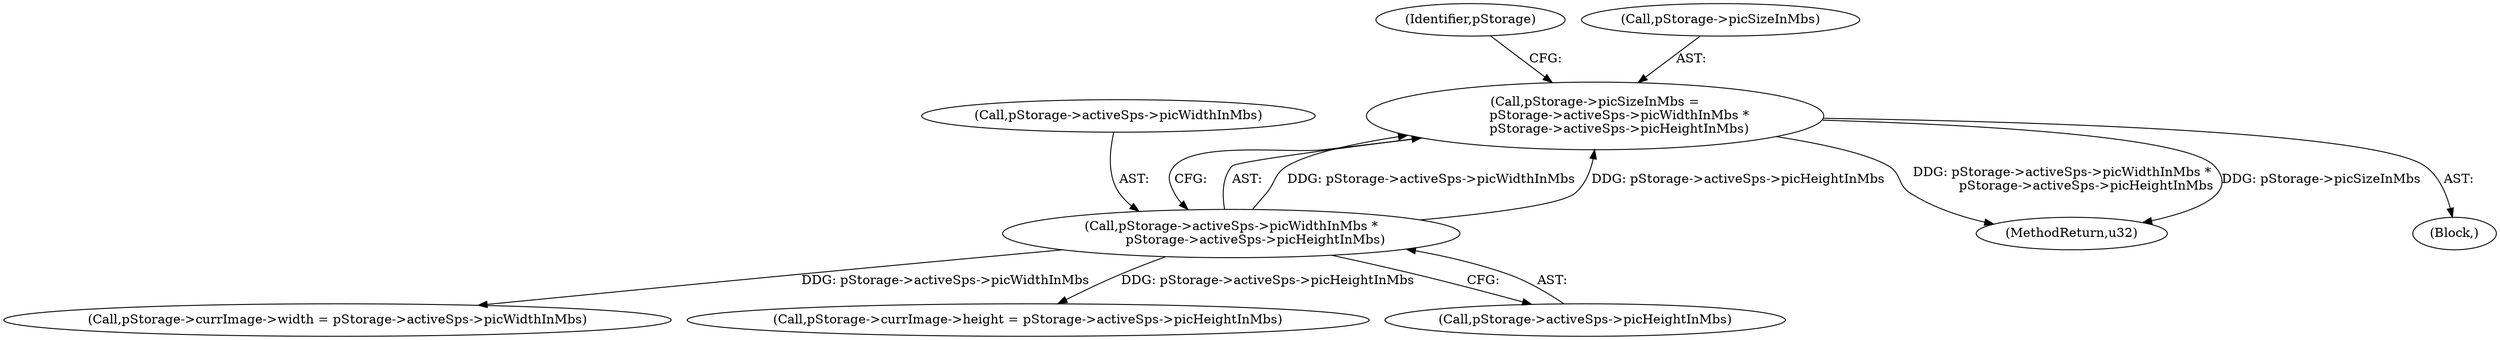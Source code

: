 digraph "0_Android_60547808ca4e9cfac50028c00c58a6ceb2319301@pointer" {
"1000212" [label="(Call,pStorage->picSizeInMbs =\n            pStorage->activeSps->picWidthInMbs *\n            pStorage->activeSps->picHeightInMbs)"];
"1000216" [label="(Call,pStorage->activeSps->picWidthInMbs *\n            pStorage->activeSps->picHeightInMbs)"];
"1000217" [label="(Call,pStorage->activeSps->picWidthInMbs)"];
"1000230" [label="(Identifier,pStorage)"];
"1000177" [label="(Block,)"];
"1000227" [label="(Call,pStorage->currImage->width = pStorage->activeSps->picWidthInMbs)"];
"1000216" [label="(Call,pStorage->activeSps->picWidthInMbs *\n            pStorage->activeSps->picHeightInMbs)"];
"1000238" [label="(Call,pStorage->currImage->height = pStorage->activeSps->picHeightInMbs)"];
"1000213" [label="(Call,pStorage->picSizeInMbs)"];
"1000533" [label="(MethodReturn,u32)"];
"1000212" [label="(Call,pStorage->picSizeInMbs =\n            pStorage->activeSps->picWidthInMbs *\n            pStorage->activeSps->picHeightInMbs)"];
"1000222" [label="(Call,pStorage->activeSps->picHeightInMbs)"];
"1000212" -> "1000177"  [label="AST: "];
"1000212" -> "1000216"  [label="CFG: "];
"1000213" -> "1000212"  [label="AST: "];
"1000216" -> "1000212"  [label="AST: "];
"1000230" -> "1000212"  [label="CFG: "];
"1000212" -> "1000533"  [label="DDG: pStorage->activeSps->picWidthInMbs *\n            pStorage->activeSps->picHeightInMbs"];
"1000212" -> "1000533"  [label="DDG: pStorage->picSizeInMbs"];
"1000216" -> "1000212"  [label="DDG: pStorage->activeSps->picWidthInMbs"];
"1000216" -> "1000212"  [label="DDG: pStorage->activeSps->picHeightInMbs"];
"1000216" -> "1000222"  [label="CFG: "];
"1000217" -> "1000216"  [label="AST: "];
"1000222" -> "1000216"  [label="AST: "];
"1000216" -> "1000227"  [label="DDG: pStorage->activeSps->picWidthInMbs"];
"1000216" -> "1000238"  [label="DDG: pStorage->activeSps->picHeightInMbs"];
}

